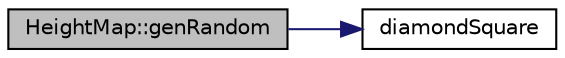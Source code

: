 digraph "HeightMap::genRandom"
{
  edge [fontname="Helvetica",fontsize="10",labelfontname="Helvetica",labelfontsize="10"];
  node [fontname="Helvetica",fontsize="10",shape=record];
  rankdir="LR";
  Node1 [label="HeightMap::genRandom",height=0.2,width=0.4,color="black", fillcolor="grey75", style="filled", fontcolor="black"];
  Node1 -> Node2 [color="midnightblue",fontsize="10",style="solid",fontname="Helvetica"];
  Node2 [label="diamondSquare",height=0.2,width=0.4,color="black", fillcolor="white", style="filled",URL="$terrain_8cpp.html#a86ea6f497d5d876b660d4a8d8063c10f"];
}
